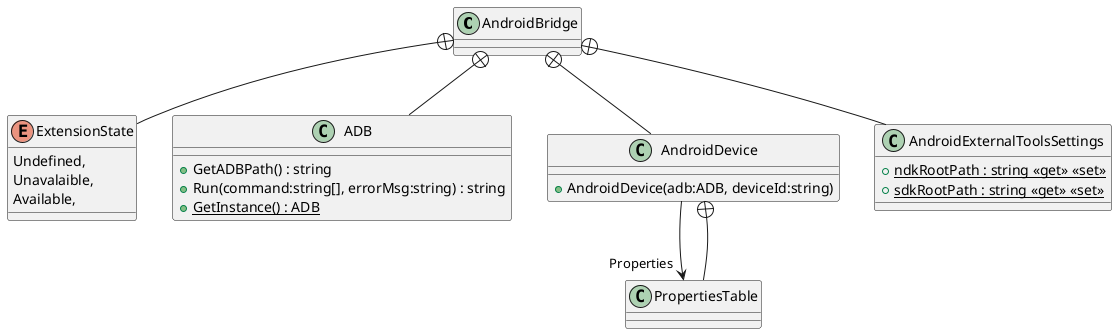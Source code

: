 @startuml
class AndroidBridge {
}
enum ExtensionState {
    Undefined,
    Unavalaible,
    Available,
}
class ADB {
    + GetADBPath() : string
    + Run(command:string[], errorMsg:string) : string
    + {static} GetInstance() : ADB
}
class AndroidDevice {
    + AndroidDevice(adb:ADB, deviceId:string)
}
class AndroidExternalToolsSettings {
    + {static} ndkRootPath : string <<get>> <<set>>
    + {static} sdkRootPath : string <<get>> <<set>>
}
class PropertiesTable {
}
AndroidBridge +-- ExtensionState
AndroidBridge +-- ADB
AndroidBridge +-- AndroidDevice
AndroidDevice --> "Properties" PropertiesTable
AndroidBridge +-- AndroidExternalToolsSettings
AndroidDevice +-- PropertiesTable
@enduml
